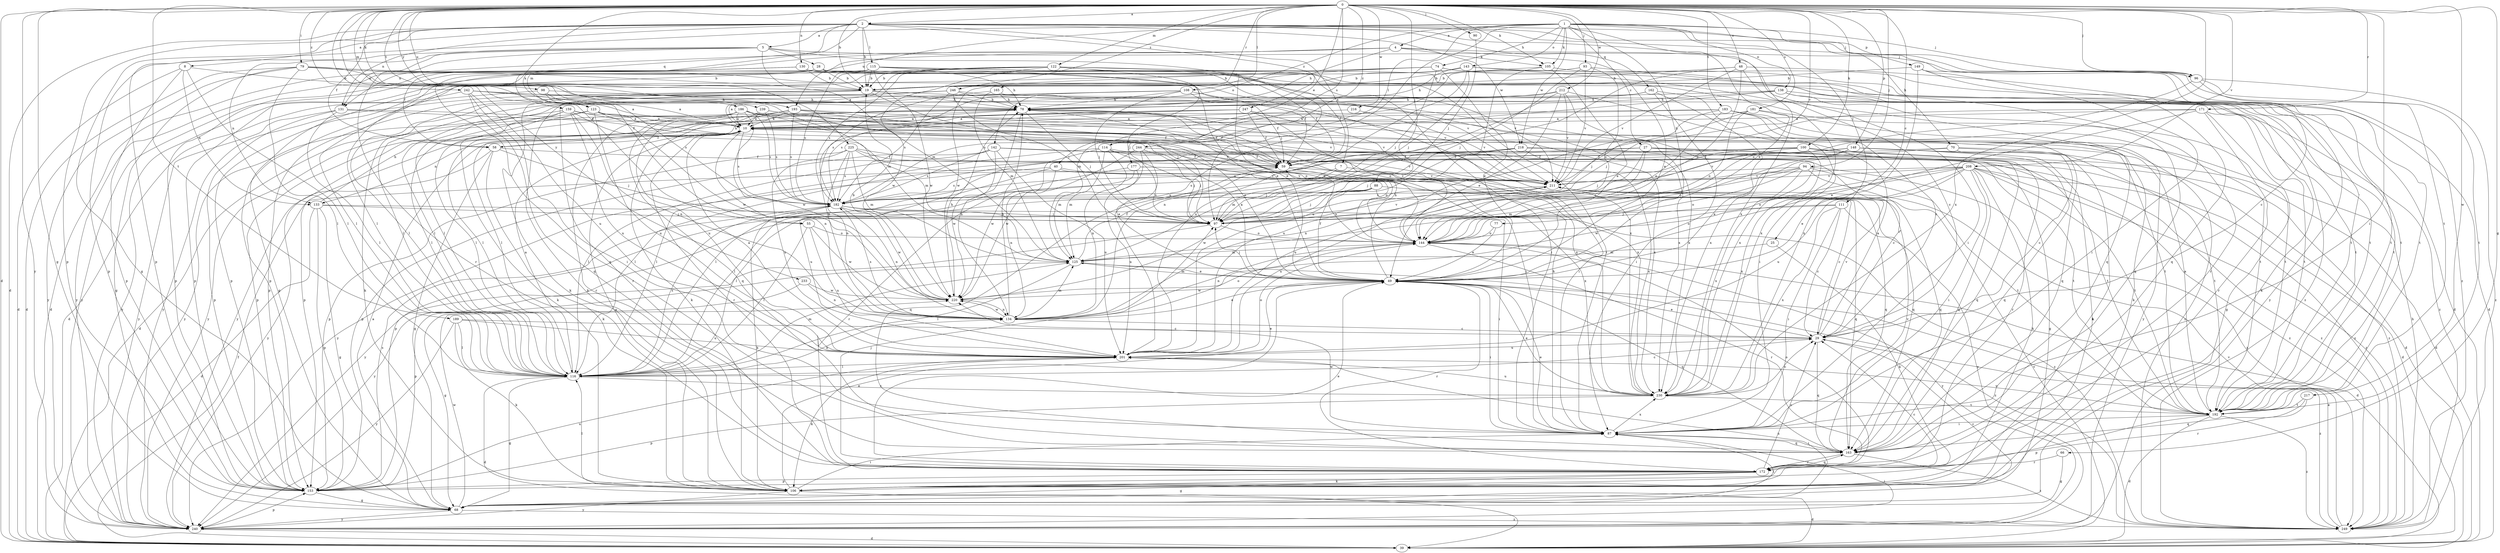 strict digraph  {
0;
1;
2;
4;
5;
7;
8;
10;
19;
25;
27;
28;
29;
39;
40;
48;
49;
55;
58;
59;
66;
68;
70;
74;
77;
78;
79;
87;
88;
90;
93;
94;
96;
97;
98;
100;
105;
106;
108;
111;
114;
115;
116;
122;
123;
125;
130;
131;
133;
134;
138;
142;
143;
144;
148;
149;
153;
159;
162;
163;
165;
171;
172;
177;
181;
182;
183;
186;
189;
192;
193;
201;
208;
211;
212;
216;
217;
218;
220;
225;
230;
233;
239;
240;
242;
244;
246;
247;
249;
0 -> 2  [label=a];
0 -> 19  [label=b];
0 -> 25  [label=c];
0 -> 39  [label=d];
0 -> 40  [label=e];
0 -> 48  [label=e];
0 -> 55  [label=f];
0 -> 66  [label=g];
0 -> 68  [label=g];
0 -> 79  [label=i];
0 -> 87  [label=i];
0 -> 88  [label=j];
0 -> 90  [label=j];
0 -> 93  [label=j];
0 -> 94  [label=j];
0 -> 96  [label=j];
0 -> 98  [label=k];
0 -> 100  [label=k];
0 -> 105  [label=k];
0 -> 108  [label=l];
0 -> 122  [label=m];
0 -> 123  [label=m];
0 -> 130  [label=n];
0 -> 148  [label=p];
0 -> 165  [label=r];
0 -> 171  [label=r];
0 -> 177  [label=s];
0 -> 181  [label=s];
0 -> 183  [label=t];
0 -> 186  [label=t];
0 -> 189  [label=t];
0 -> 193  [label=u];
0 -> 208  [label=v];
0 -> 211  [label=v];
0 -> 212  [label=w];
0 -> 216  [label=w];
0 -> 217  [label=w];
0 -> 225  [label=x];
0 -> 230  [label=x];
0 -> 233  [label=y];
0 -> 239  [label=y];
0 -> 240  [label=y];
0 -> 242  [label=z];
0 -> 244  [label=z];
0 -> 246  [label=z];
1 -> 4  [label=a];
1 -> 27  [label=c];
1 -> 49  [label=e];
1 -> 70  [label=h];
1 -> 74  [label=h];
1 -> 77  [label=h];
1 -> 96  [label=j];
1 -> 105  [label=k];
1 -> 111  [label=l];
1 -> 114  [label=l];
1 -> 138  [label=o];
1 -> 142  [label=o];
1 -> 143  [label=o];
1 -> 149  [label=p];
1 -> 153  [label=p];
1 -> 193  [label=u];
1 -> 201  [label=u];
1 -> 218  [label=w];
2 -> 5  [label=a];
2 -> 7  [label=a];
2 -> 8  [label=a];
2 -> 19  [label=b];
2 -> 39  [label=d];
2 -> 55  [label=f];
2 -> 58  [label=f];
2 -> 68  [label=g];
2 -> 96  [label=j];
2 -> 115  [label=l];
2 -> 131  [label=n];
2 -> 153  [label=p];
2 -> 159  [label=q];
2 -> 162  [label=q];
2 -> 192  [label=t];
2 -> 218  [label=w];
2 -> 230  [label=x];
2 -> 247  [label=z];
2 -> 249  [label=z];
4 -> 49  [label=e];
4 -> 58  [label=f];
4 -> 78  [label=h];
4 -> 87  [label=i];
4 -> 105  [label=k];
4 -> 123  [label=m];
4 -> 131  [label=n];
5 -> 28  [label=c];
5 -> 96  [label=j];
5 -> 97  [label=j];
5 -> 125  [label=m];
5 -> 131  [label=n];
5 -> 133  [label=n];
5 -> 153  [label=p];
5 -> 172  [label=r];
7 -> 97  [label=j];
7 -> 163  [label=q];
7 -> 211  [label=v];
8 -> 19  [label=b];
8 -> 39  [label=d];
8 -> 116  [label=l];
8 -> 133  [label=n];
8 -> 153  [label=p];
10 -> 58  [label=f];
10 -> 133  [label=n];
10 -> 134  [label=n];
10 -> 172  [label=r];
10 -> 182  [label=s];
10 -> 192  [label=t];
19 -> 78  [label=h];
19 -> 97  [label=j];
19 -> 106  [label=k];
19 -> 153  [label=p];
19 -> 172  [label=r];
19 -> 240  [label=y];
19 -> 249  [label=z];
25 -> 106  [label=k];
25 -> 125  [label=m];
27 -> 39  [label=d];
27 -> 59  [label=f];
27 -> 68  [label=g];
27 -> 116  [label=l];
27 -> 134  [label=n];
27 -> 144  [label=o];
27 -> 192  [label=t];
28 -> 19  [label=b];
28 -> 153  [label=p];
28 -> 163  [label=q];
28 -> 192  [label=t];
28 -> 211  [label=v];
28 -> 240  [label=y];
28 -> 249  [label=z];
29 -> 10  [label=a];
29 -> 49  [label=e];
29 -> 163  [label=q];
29 -> 201  [label=u];
29 -> 211  [label=v];
29 -> 249  [label=z];
39 -> 59  [label=f];
39 -> 211  [label=v];
40 -> 134  [label=n];
40 -> 163  [label=q];
40 -> 182  [label=s];
40 -> 201  [label=u];
40 -> 211  [label=v];
48 -> 19  [label=b];
48 -> 29  [label=c];
48 -> 59  [label=f];
48 -> 144  [label=o];
48 -> 192  [label=t];
48 -> 211  [label=v];
49 -> 10  [label=a];
49 -> 59  [label=f];
49 -> 78  [label=h];
49 -> 87  [label=i];
49 -> 97  [label=j];
49 -> 125  [label=m];
49 -> 163  [label=q];
49 -> 172  [label=r];
49 -> 220  [label=w];
55 -> 116  [label=l];
55 -> 144  [label=o];
55 -> 201  [label=u];
55 -> 220  [label=w];
58 -> 59  [label=f];
58 -> 68  [label=g];
58 -> 78  [label=h];
58 -> 97  [label=j];
58 -> 106  [label=k];
58 -> 240  [label=y];
59 -> 211  [label=v];
59 -> 230  [label=x];
66 -> 68  [label=g];
66 -> 172  [label=r];
68 -> 10  [label=a];
68 -> 29  [label=c];
68 -> 87  [label=i];
68 -> 201  [label=u];
68 -> 220  [label=w];
68 -> 240  [label=y];
68 -> 249  [label=z];
70 -> 29  [label=c];
70 -> 59  [label=f];
70 -> 106  [label=k];
70 -> 182  [label=s];
70 -> 249  [label=z];
74 -> 19  [label=b];
74 -> 39  [label=d];
74 -> 49  [label=e];
74 -> 97  [label=j];
74 -> 153  [label=p];
74 -> 220  [label=w];
74 -> 240  [label=y];
77 -> 49  [label=e];
77 -> 144  [label=o];
78 -> 10  [label=a];
78 -> 39  [label=d];
78 -> 59  [label=f];
78 -> 97  [label=j];
78 -> 134  [label=n];
78 -> 211  [label=v];
78 -> 240  [label=y];
79 -> 19  [label=b];
79 -> 39  [label=d];
79 -> 59  [label=f];
79 -> 68  [label=g];
79 -> 116  [label=l];
79 -> 125  [label=m];
79 -> 230  [label=x];
79 -> 240  [label=y];
87 -> 49  [label=e];
87 -> 78  [label=h];
87 -> 163  [label=q];
87 -> 220  [label=w];
87 -> 230  [label=x];
88 -> 29  [label=c];
88 -> 97  [label=j];
88 -> 116  [label=l];
88 -> 144  [label=o];
88 -> 163  [label=q];
88 -> 182  [label=s];
88 -> 220  [label=w];
90 -> 97  [label=j];
93 -> 19  [label=b];
93 -> 97  [label=j];
93 -> 125  [label=m];
93 -> 144  [label=o];
93 -> 172  [label=r];
93 -> 211  [label=v];
94 -> 125  [label=m];
94 -> 144  [label=o];
94 -> 163  [label=q];
94 -> 182  [label=s];
94 -> 192  [label=t];
94 -> 211  [label=v];
94 -> 230  [label=x];
94 -> 249  [label=z];
96 -> 29  [label=c];
96 -> 144  [label=o];
96 -> 192  [label=t];
96 -> 249  [label=z];
97 -> 144  [label=o];
97 -> 211  [label=v];
97 -> 240  [label=y];
98 -> 10  [label=a];
98 -> 39  [label=d];
98 -> 78  [label=h];
98 -> 182  [label=s];
100 -> 39  [label=d];
100 -> 59  [label=f];
100 -> 97  [label=j];
100 -> 163  [label=q];
100 -> 172  [label=r];
100 -> 201  [label=u];
100 -> 230  [label=x];
100 -> 240  [label=y];
105 -> 19  [label=b];
105 -> 49  [label=e];
105 -> 192  [label=t];
105 -> 201  [label=u];
106 -> 10  [label=a];
106 -> 29  [label=c];
106 -> 39  [label=d];
106 -> 49  [label=e];
106 -> 87  [label=i];
106 -> 116  [label=l];
106 -> 240  [label=y];
108 -> 59  [label=f];
108 -> 78  [label=h];
108 -> 97  [label=j];
108 -> 106  [label=k];
108 -> 116  [label=l];
108 -> 182  [label=s];
108 -> 211  [label=v];
111 -> 29  [label=c];
111 -> 87  [label=i];
111 -> 97  [label=j];
111 -> 144  [label=o];
111 -> 230  [label=x];
111 -> 240  [label=y];
114 -> 59  [label=f];
114 -> 97  [label=j];
114 -> 116  [label=l];
114 -> 125  [label=m];
114 -> 134  [label=n];
114 -> 220  [label=w];
114 -> 249  [label=z];
115 -> 19  [label=b];
115 -> 49  [label=e];
115 -> 59  [label=f];
115 -> 68  [label=g];
115 -> 78  [label=h];
115 -> 87  [label=i];
115 -> 116  [label=l];
115 -> 182  [label=s];
115 -> 220  [label=w];
116 -> 10  [label=a];
116 -> 29  [label=c];
116 -> 39  [label=d];
116 -> 49  [label=e];
116 -> 68  [label=g];
116 -> 125  [label=m];
116 -> 134  [label=n];
116 -> 182  [label=s];
116 -> 230  [label=x];
122 -> 10  [label=a];
122 -> 19  [label=b];
122 -> 49  [label=e];
122 -> 59  [label=f];
122 -> 87  [label=i];
122 -> 97  [label=j];
122 -> 116  [label=l];
122 -> 182  [label=s];
122 -> 220  [label=w];
123 -> 10  [label=a];
123 -> 153  [label=p];
123 -> 201  [label=u];
123 -> 220  [label=w];
123 -> 230  [label=x];
123 -> 240  [label=y];
125 -> 49  [label=e];
125 -> 59  [label=f];
125 -> 116  [label=l];
125 -> 153  [label=p];
125 -> 249  [label=z];
130 -> 19  [label=b];
130 -> 39  [label=d];
130 -> 153  [label=p];
130 -> 192  [label=t];
130 -> 211  [label=v];
130 -> 230  [label=x];
130 -> 240  [label=y];
131 -> 10  [label=a];
131 -> 116  [label=l];
131 -> 144  [label=o];
131 -> 153  [label=p];
131 -> 240  [label=y];
133 -> 39  [label=d];
133 -> 68  [label=g];
133 -> 78  [label=h];
133 -> 87  [label=i];
133 -> 97  [label=j];
133 -> 153  [label=p];
134 -> 29  [label=c];
134 -> 49  [label=e];
134 -> 78  [label=h];
134 -> 125  [label=m];
134 -> 144  [label=o];
134 -> 182  [label=s];
134 -> 220  [label=w];
138 -> 78  [label=h];
138 -> 106  [label=k];
138 -> 116  [label=l];
138 -> 163  [label=q];
138 -> 182  [label=s];
138 -> 192  [label=t];
142 -> 29  [label=c];
142 -> 59  [label=f];
142 -> 116  [label=l];
142 -> 153  [label=p];
142 -> 182  [label=s];
142 -> 201  [label=u];
142 -> 220  [label=w];
142 -> 249  [label=z];
143 -> 19  [label=b];
143 -> 39  [label=d];
143 -> 78  [label=h];
143 -> 97  [label=j];
143 -> 153  [label=p];
143 -> 163  [label=q];
143 -> 201  [label=u];
144 -> 39  [label=d];
144 -> 125  [label=m];
144 -> 134  [label=n];
144 -> 172  [label=r];
144 -> 240  [label=y];
148 -> 49  [label=e];
148 -> 59  [label=f];
148 -> 106  [label=k];
148 -> 144  [label=o];
148 -> 163  [label=q];
148 -> 192  [label=t];
148 -> 211  [label=v];
149 -> 19  [label=b];
149 -> 87  [label=i];
149 -> 163  [label=q];
149 -> 192  [label=t];
149 -> 230  [label=x];
153 -> 68  [label=g];
153 -> 182  [label=s];
153 -> 201  [label=u];
159 -> 10  [label=a];
159 -> 106  [label=k];
159 -> 116  [label=l];
159 -> 125  [label=m];
159 -> 134  [label=n];
159 -> 144  [label=o];
159 -> 201  [label=u];
159 -> 240  [label=y];
162 -> 10  [label=a];
162 -> 29  [label=c];
162 -> 78  [label=h];
162 -> 87  [label=i];
162 -> 230  [label=x];
163 -> 87  [label=i];
163 -> 172  [label=r];
163 -> 211  [label=v];
163 -> 249  [label=z];
165 -> 78  [label=h];
165 -> 125  [label=m];
165 -> 182  [label=s];
165 -> 230  [label=x];
171 -> 10  [label=a];
171 -> 49  [label=e];
171 -> 68  [label=g];
171 -> 97  [label=j];
171 -> 172  [label=r];
171 -> 192  [label=t];
172 -> 29  [label=c];
172 -> 49  [label=e];
172 -> 68  [label=g];
172 -> 97  [label=j];
172 -> 106  [label=k];
172 -> 144  [label=o];
172 -> 153  [label=p];
172 -> 163  [label=q];
177 -> 116  [label=l];
177 -> 163  [label=q];
177 -> 172  [label=r];
177 -> 201  [label=u];
177 -> 211  [label=v];
181 -> 10  [label=a];
181 -> 97  [label=j];
181 -> 144  [label=o];
181 -> 192  [label=t];
181 -> 240  [label=y];
182 -> 97  [label=j];
182 -> 106  [label=k];
182 -> 134  [label=n];
182 -> 220  [label=w];
182 -> 249  [label=z];
183 -> 10  [label=a];
183 -> 106  [label=k];
183 -> 144  [label=o];
183 -> 153  [label=p];
183 -> 163  [label=q];
183 -> 192  [label=t];
183 -> 201  [label=u];
186 -> 10  [label=a];
186 -> 87  [label=i];
186 -> 116  [label=l];
186 -> 172  [label=r];
186 -> 182  [label=s];
186 -> 201  [label=u];
186 -> 220  [label=w];
186 -> 230  [label=x];
186 -> 249  [label=z];
189 -> 29  [label=c];
189 -> 106  [label=k];
189 -> 116  [label=l];
189 -> 201  [label=u];
189 -> 240  [label=y];
192 -> 10  [label=a];
192 -> 39  [label=d];
192 -> 87  [label=i];
192 -> 153  [label=p];
192 -> 201  [label=u];
192 -> 249  [label=z];
193 -> 10  [label=a];
193 -> 59  [label=f];
193 -> 106  [label=k];
193 -> 116  [label=l];
193 -> 182  [label=s];
193 -> 211  [label=v];
193 -> 230  [label=x];
201 -> 10  [label=a];
201 -> 106  [label=k];
201 -> 116  [label=l];
201 -> 144  [label=o];
208 -> 39  [label=d];
208 -> 49  [label=e];
208 -> 87  [label=i];
208 -> 106  [label=k];
208 -> 144  [label=o];
208 -> 153  [label=p];
208 -> 163  [label=q];
208 -> 192  [label=t];
208 -> 201  [label=u];
208 -> 211  [label=v];
208 -> 220  [label=w];
208 -> 249  [label=z];
211 -> 182  [label=s];
211 -> 201  [label=u];
211 -> 240  [label=y];
212 -> 49  [label=e];
212 -> 78  [label=h];
212 -> 87  [label=i];
212 -> 116  [label=l];
212 -> 134  [label=n];
212 -> 211  [label=v];
212 -> 230  [label=x];
216 -> 10  [label=a];
216 -> 211  [label=v];
217 -> 163  [label=q];
217 -> 172  [label=r];
217 -> 192  [label=t];
218 -> 59  [label=f];
218 -> 97  [label=j];
218 -> 116  [label=l];
218 -> 125  [label=m];
218 -> 192  [label=t];
218 -> 230  [label=x];
218 -> 249  [label=z];
220 -> 19  [label=b];
220 -> 78  [label=h];
220 -> 134  [label=n];
225 -> 59  [label=f];
225 -> 125  [label=m];
225 -> 134  [label=n];
225 -> 144  [label=o];
225 -> 153  [label=p];
225 -> 182  [label=s];
225 -> 201  [label=u];
225 -> 211  [label=v];
230 -> 29  [label=c];
230 -> 49  [label=e];
230 -> 153  [label=p];
230 -> 192  [label=t];
230 -> 201  [label=u];
233 -> 68  [label=g];
233 -> 134  [label=n];
233 -> 220  [label=w];
239 -> 10  [label=a];
239 -> 49  [label=e];
239 -> 59  [label=f];
239 -> 163  [label=q];
239 -> 182  [label=s];
240 -> 39  [label=d];
240 -> 87  [label=i];
240 -> 153  [label=p];
242 -> 10  [label=a];
242 -> 78  [label=h];
242 -> 87  [label=i];
242 -> 163  [label=q];
242 -> 201  [label=u];
242 -> 230  [label=x];
242 -> 240  [label=y];
244 -> 49  [label=e];
244 -> 59  [label=f];
244 -> 97  [label=j];
244 -> 125  [label=m];
244 -> 220  [label=w];
246 -> 78  [label=h];
246 -> 97  [label=j];
246 -> 106  [label=k];
246 -> 116  [label=l];
246 -> 182  [label=s];
246 -> 192  [label=t];
247 -> 10  [label=a];
247 -> 59  [label=f];
247 -> 87  [label=i];
247 -> 116  [label=l];
247 -> 134  [label=n];
247 -> 144  [label=o];
249 -> 49  [label=e];
249 -> 78  [label=h];
249 -> 211  [label=v];
}

